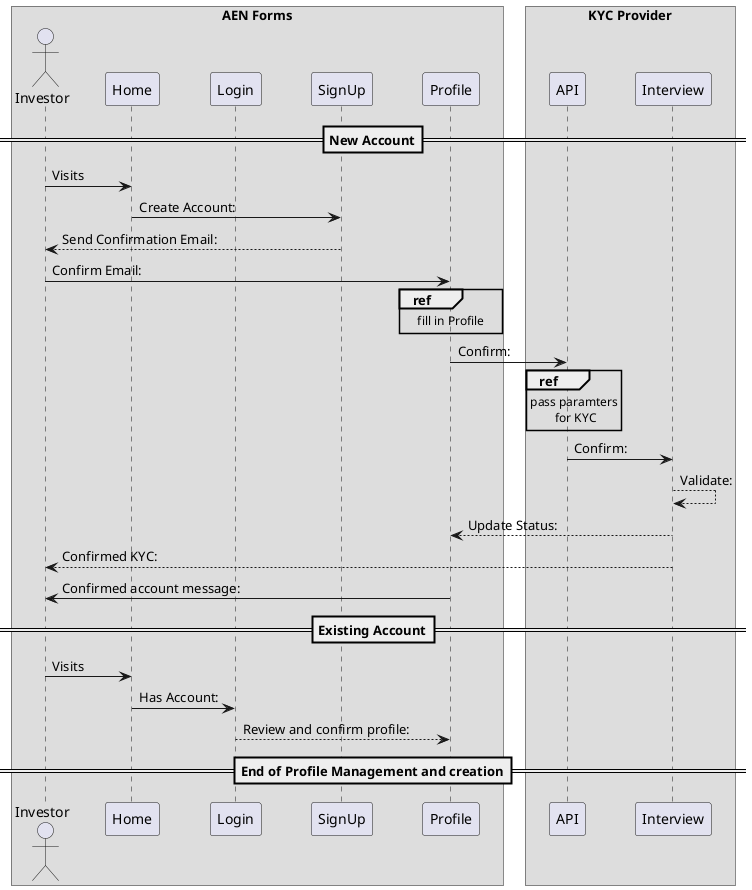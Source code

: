 @startuml
skinparam ParticipantPadding 20
skinparam BoxPadding 10

box "AEN Forms"
  Actor Investor
  participant Home
  participant Login
  participant SignUp
  participant Profile as prof
end box

box "KYC Provider"
participant API as api
participant Interview as int
end box

==New Account==
Investor -> Home : Visits
Home -> SignUp :Create Account:
SignUp --> Investor :Send Confirmation Email:
Investor -> prof :Confirm Email:
ref over prof : fill in Profile
prof -> api :Confirm:
ref over api : pass paramters\n for KYC
api -> int :Confirm:
int --> int :Validate:
int --> prof :Update Status:
int --> Investor :Confirmed KYC:
prof -> Investor :Confirmed account message:

==Existing Account==
Investor -> Home : Visits
Home -> Login :Has Account:
Login --> prof :Review and confirm profile:

==End of Profile Management and creation==

@enduml